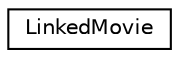 digraph "Graphical Class Hierarchy"
{
  edge [fontname="Helvetica",fontsize="10",labelfontname="Helvetica",labelfontsize="10"];
  node [fontname="Helvetica",fontsize="10",shape=record];
  rankdir="LR";
  Node0 [label="LinkedMovie",height=0.2,width=0.4,color="black", fillcolor="white", style="filled",URL="$classLinkedMovie.html"];
}
